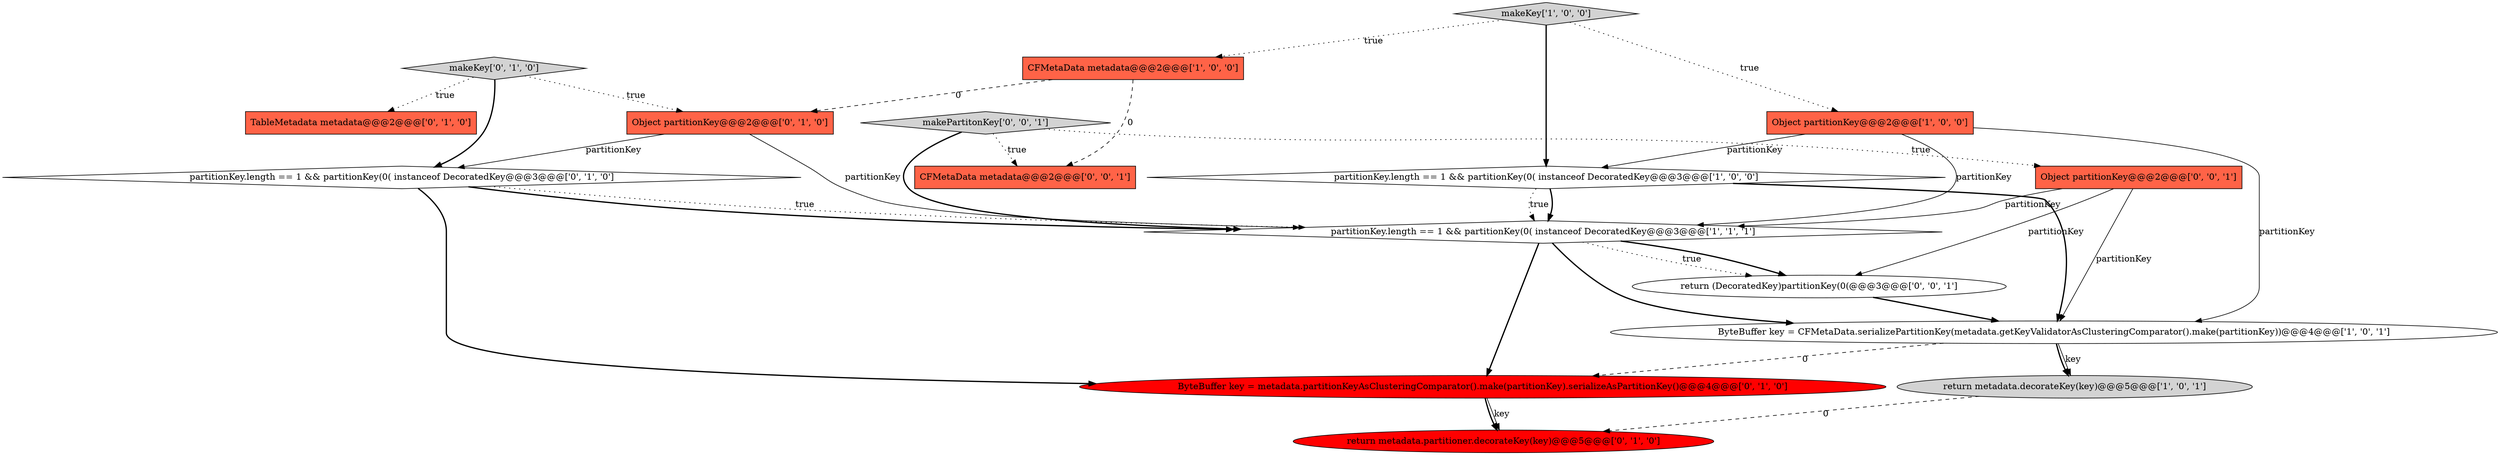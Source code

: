 digraph {
15 [style = filled, label = "makePartitonKey['0', '0', '1']", fillcolor = lightgray, shape = diamond image = "AAA0AAABBB3BBB"];
16 [style = filled, label = "CFMetaData metadata@@@2@@@['0', '0', '1']", fillcolor = tomato, shape = box image = "AAA0AAABBB3BBB"];
4 [style = filled, label = "return metadata.decorateKey(key)@@@5@@@['1', '0', '1']", fillcolor = lightgray, shape = ellipse image = "AAA0AAABBB1BBB"];
3 [style = filled, label = "partitionKey.length == 1 && partitionKey(0( instanceof DecoratedKey@@@3@@@['1', '1', '1']", fillcolor = white, shape = diamond image = "AAA0AAABBB1BBB"];
2 [style = filled, label = "CFMetaData metadata@@@2@@@['1', '0', '0']", fillcolor = tomato, shape = box image = "AAA1AAABBB1BBB"];
6 [style = filled, label = "ByteBuffer key = CFMetaData.serializePartitionKey(metadata.getKeyValidatorAsClusteringComparator().make(partitionKey))@@@4@@@['1', '0', '1']", fillcolor = white, shape = ellipse image = "AAA0AAABBB1BBB"];
8 [style = filled, label = "partitionKey.length == 1 && partitionKey(0( instanceof DecoratedKey@@@3@@@['0', '1', '0']", fillcolor = white, shape = diamond image = "AAA0AAABBB2BBB"];
9 [style = filled, label = "ByteBuffer key = metadata.partitionKeyAsClusteringComparator().make(partitionKey).serializeAsPartitionKey()@@@4@@@['0', '1', '0']", fillcolor = red, shape = ellipse image = "AAA1AAABBB2BBB"];
10 [style = filled, label = "TableMetadata metadata@@@2@@@['0', '1', '0']", fillcolor = tomato, shape = box image = "AAA0AAABBB2BBB"];
14 [style = filled, label = "Object partitionKey@@@2@@@['0', '0', '1']", fillcolor = tomato, shape = box image = "AAA0AAABBB3BBB"];
1 [style = filled, label = "partitionKey.length == 1 && partitionKey(0( instanceof DecoratedKey@@@3@@@['1', '0', '0']", fillcolor = white, shape = diamond image = "AAA0AAABBB1BBB"];
13 [style = filled, label = "return (DecoratedKey)partitionKey(0(@@@3@@@['0', '0', '1']", fillcolor = white, shape = ellipse image = "AAA0AAABBB3BBB"];
5 [style = filled, label = "makeKey['1', '0', '0']", fillcolor = lightgray, shape = diamond image = "AAA0AAABBB1BBB"];
0 [style = filled, label = "Object partitionKey@@@2@@@['1', '0', '0']", fillcolor = tomato, shape = box image = "AAA0AAABBB1BBB"];
7 [style = filled, label = "makeKey['0', '1', '0']", fillcolor = lightgray, shape = diamond image = "AAA0AAABBB2BBB"];
12 [style = filled, label = "return metadata.partitioner.decorateKey(key)@@@5@@@['0', '1', '0']", fillcolor = red, shape = ellipse image = "AAA1AAABBB2BBB"];
11 [style = filled, label = "Object partitionKey@@@2@@@['0', '1', '0']", fillcolor = tomato, shape = box image = "AAA1AAABBB2BBB"];
0->1 [style = solid, label="partitionKey"];
11->3 [style = solid, label="partitionKey"];
7->10 [style = dotted, label="true"];
8->3 [style = bold, label=""];
6->9 [style = dashed, label="0"];
1->3 [style = bold, label=""];
0->3 [style = solid, label="partitionKey"];
3->6 [style = bold, label=""];
5->0 [style = dotted, label="true"];
14->3 [style = solid, label="partitionKey"];
15->16 [style = dotted, label="true"];
15->14 [style = dotted, label="true"];
0->6 [style = solid, label="partitionKey"];
7->8 [style = bold, label=""];
15->3 [style = bold, label=""];
8->3 [style = dotted, label="true"];
4->12 [style = dashed, label="0"];
1->3 [style = dotted, label="true"];
3->9 [style = bold, label=""];
14->13 [style = solid, label="partitionKey"];
6->4 [style = bold, label=""];
5->1 [style = bold, label=""];
11->8 [style = solid, label="partitionKey"];
1->6 [style = bold, label=""];
7->11 [style = dotted, label="true"];
2->16 [style = dashed, label="0"];
8->9 [style = bold, label=""];
3->13 [style = bold, label=""];
14->6 [style = solid, label="partitionKey"];
2->11 [style = dashed, label="0"];
9->12 [style = bold, label=""];
13->6 [style = bold, label=""];
9->12 [style = solid, label="key"];
6->4 [style = solid, label="key"];
3->13 [style = dotted, label="true"];
5->2 [style = dotted, label="true"];
}
